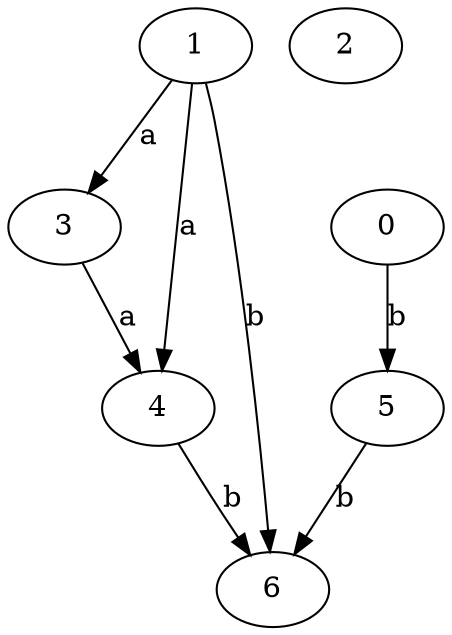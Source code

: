 strict digraph  {
1;
2;
0;
3;
4;
5;
6;
1 -> 3  [label=a];
1 -> 4  [label=a];
1 -> 6  [label=b];
0 -> 5  [label=b];
3 -> 4  [label=a];
4 -> 6  [label=b];
5 -> 6  [label=b];
}
